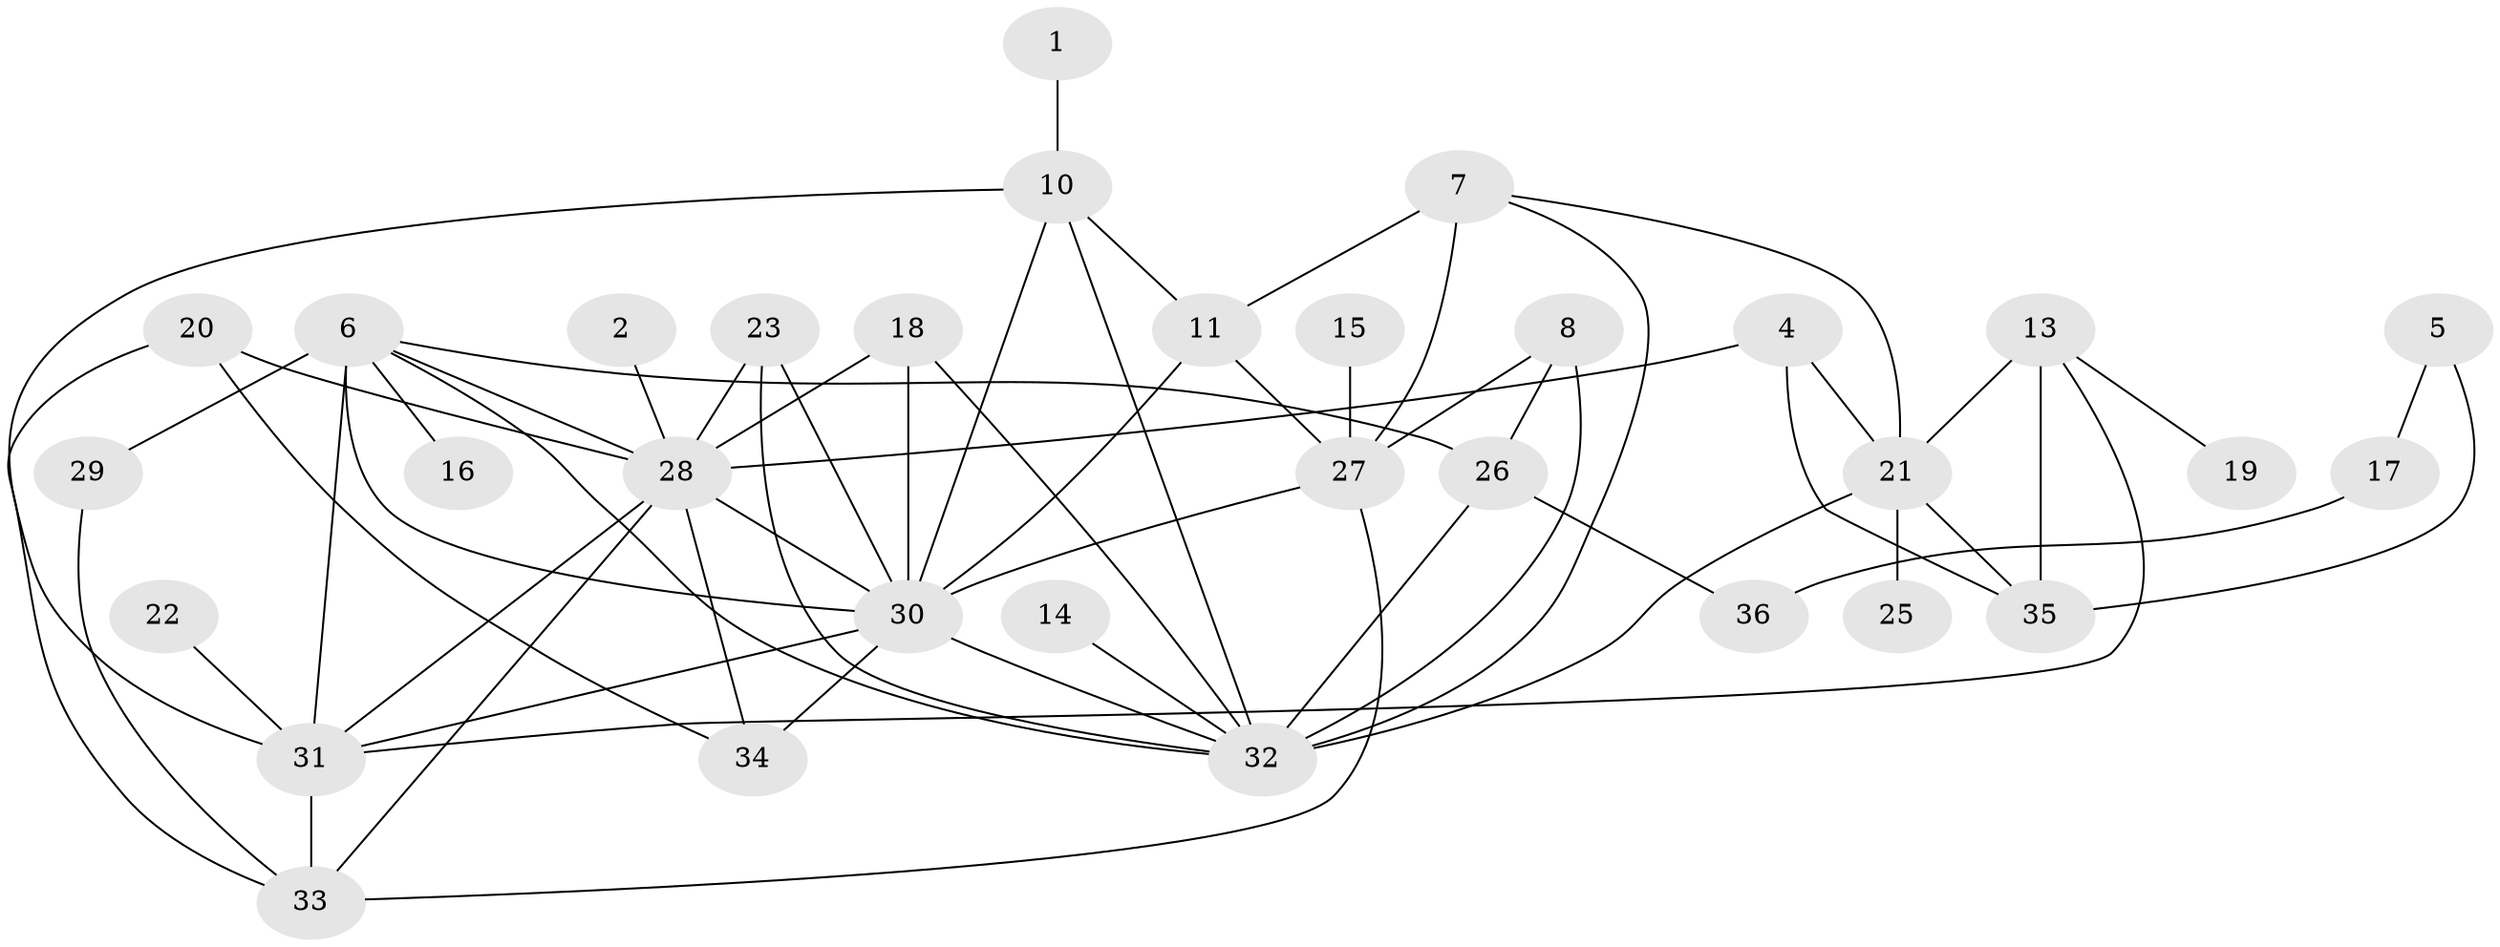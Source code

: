 // original degree distribution, {3: 0.2676056338028169, 1: 0.14084507042253522, 2: 0.19718309859154928, 7: 0.028169014084507043, 5: 0.1267605633802817, 0: 0.056338028169014086, 4: 0.16901408450704225, 6: 0.014084507042253521}
// Generated by graph-tools (version 1.1) at 2025/25/03/09/25 03:25:23]
// undirected, 32 vertices, 60 edges
graph export_dot {
graph [start="1"]
  node [color=gray90,style=filled];
  1;
  2;
  4;
  5;
  6;
  7;
  8;
  10;
  11;
  13;
  14;
  15;
  16;
  17;
  18;
  19;
  20;
  21;
  22;
  23;
  25;
  26;
  27;
  28;
  29;
  30;
  31;
  32;
  33;
  34;
  35;
  36;
  1 -- 10 [weight=1.0];
  2 -- 28 [weight=1.0];
  4 -- 21 [weight=1.0];
  4 -- 28 [weight=1.0];
  4 -- 35 [weight=1.0];
  5 -- 17 [weight=1.0];
  5 -- 35 [weight=1.0];
  6 -- 16 [weight=1.0];
  6 -- 26 [weight=1.0];
  6 -- 28 [weight=1.0];
  6 -- 29 [weight=2.0];
  6 -- 30 [weight=1.0];
  6 -- 31 [weight=2.0];
  6 -- 32 [weight=1.0];
  7 -- 11 [weight=1.0];
  7 -- 21 [weight=1.0];
  7 -- 27 [weight=2.0];
  7 -- 32 [weight=1.0];
  8 -- 26 [weight=1.0];
  8 -- 27 [weight=1.0];
  8 -- 32 [weight=1.0];
  10 -- 11 [weight=1.0];
  10 -- 30 [weight=1.0];
  10 -- 31 [weight=1.0];
  10 -- 32 [weight=1.0];
  11 -- 27 [weight=1.0];
  11 -- 30 [weight=1.0];
  13 -- 19 [weight=1.0];
  13 -- 21 [weight=2.0];
  13 -- 31 [weight=1.0];
  13 -- 35 [weight=1.0];
  14 -- 32 [weight=1.0];
  15 -- 27 [weight=1.0];
  17 -- 36 [weight=1.0];
  18 -- 28 [weight=1.0];
  18 -- 30 [weight=1.0];
  18 -- 32 [weight=1.0];
  20 -- 28 [weight=1.0];
  20 -- 33 [weight=1.0];
  20 -- 34 [weight=1.0];
  21 -- 25 [weight=1.0];
  21 -- 32 [weight=3.0];
  21 -- 35 [weight=1.0];
  22 -- 31 [weight=1.0];
  23 -- 28 [weight=1.0];
  23 -- 30 [weight=1.0];
  23 -- 32 [weight=1.0];
  26 -- 32 [weight=1.0];
  26 -- 36 [weight=1.0];
  27 -- 30 [weight=1.0];
  27 -- 33 [weight=1.0];
  28 -- 30 [weight=1.0];
  28 -- 31 [weight=1.0];
  28 -- 33 [weight=2.0];
  28 -- 34 [weight=1.0];
  29 -- 33 [weight=1.0];
  30 -- 31 [weight=1.0];
  30 -- 32 [weight=1.0];
  30 -- 34 [weight=1.0];
  31 -- 33 [weight=2.0];
}
